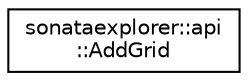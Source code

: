 digraph "Graphical Class Hierarchy"
{
 // LATEX_PDF_SIZE
  edge [fontname="Helvetica",fontsize="10",labelfontname="Helvetica",labelfontsize="10"];
  node [fontname="Helvetica",fontsize="10",shape=record];
  rankdir="LR";
  Node0 [label="sonataexplorer::api\l::AddGrid",height=0.2,width=0.4,color="black", fillcolor="white", style="filled",URL="$d7/d90/structsonataexplorer_1_1api_1_1AddGrid.html",tooltip=" "];
}
